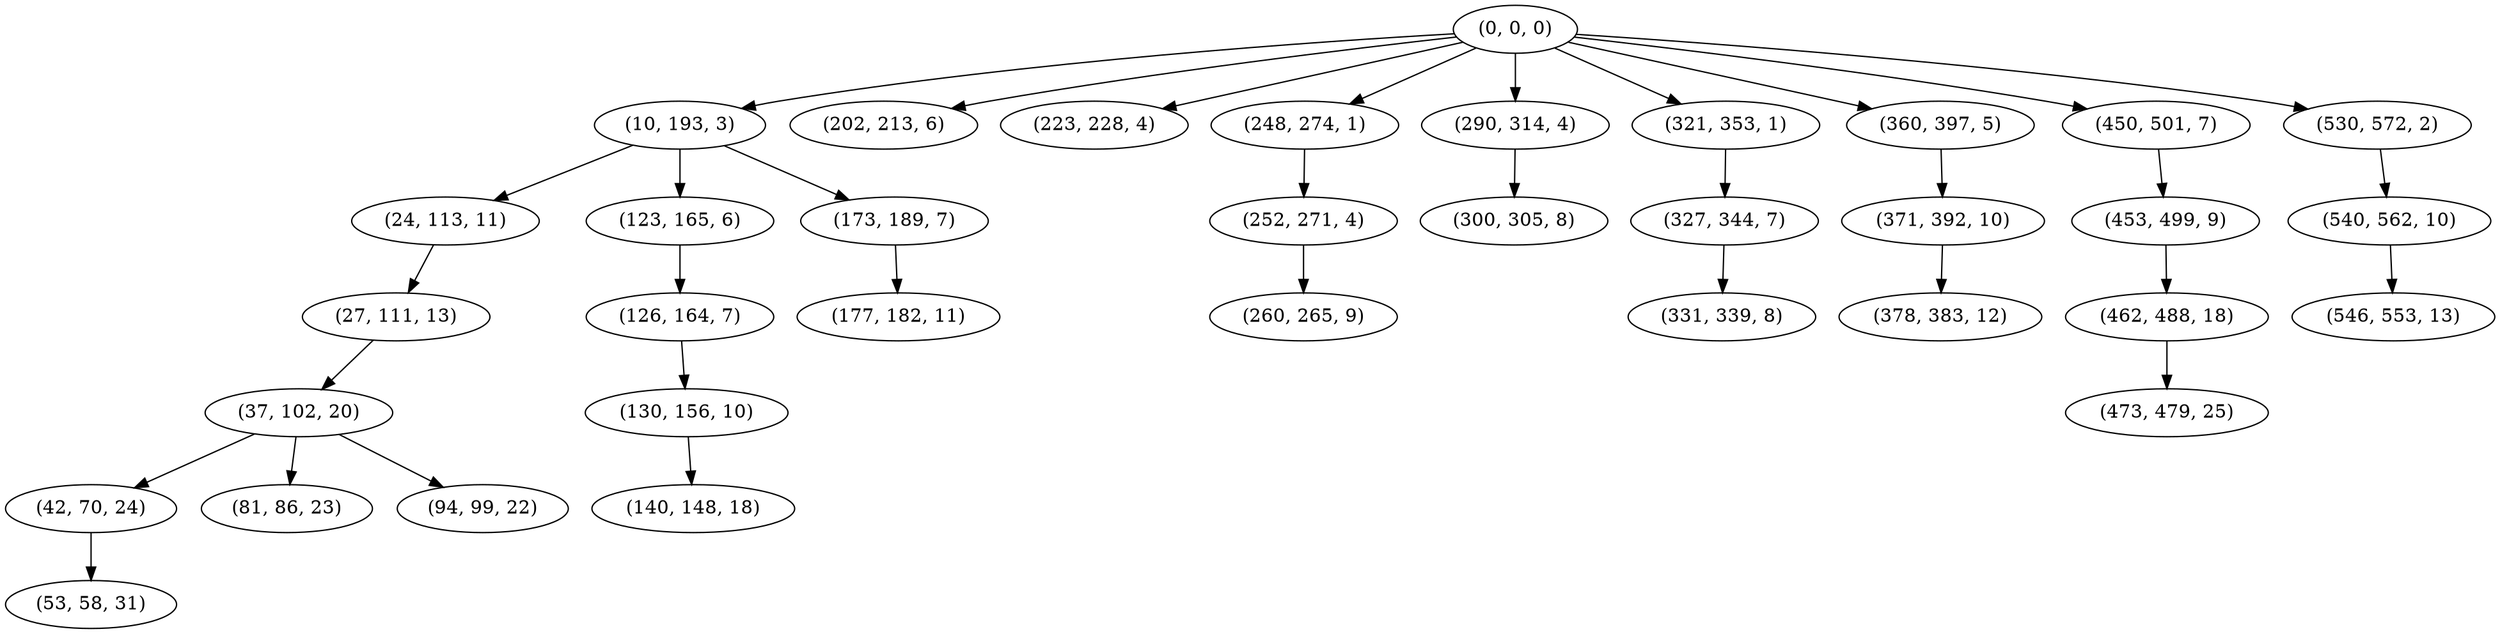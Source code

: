 digraph tree {
    "(0, 0, 0)";
    "(10, 193, 3)";
    "(24, 113, 11)";
    "(27, 111, 13)";
    "(37, 102, 20)";
    "(42, 70, 24)";
    "(53, 58, 31)";
    "(81, 86, 23)";
    "(94, 99, 22)";
    "(123, 165, 6)";
    "(126, 164, 7)";
    "(130, 156, 10)";
    "(140, 148, 18)";
    "(173, 189, 7)";
    "(177, 182, 11)";
    "(202, 213, 6)";
    "(223, 228, 4)";
    "(248, 274, 1)";
    "(252, 271, 4)";
    "(260, 265, 9)";
    "(290, 314, 4)";
    "(300, 305, 8)";
    "(321, 353, 1)";
    "(327, 344, 7)";
    "(331, 339, 8)";
    "(360, 397, 5)";
    "(371, 392, 10)";
    "(378, 383, 12)";
    "(450, 501, 7)";
    "(453, 499, 9)";
    "(462, 488, 18)";
    "(473, 479, 25)";
    "(530, 572, 2)";
    "(540, 562, 10)";
    "(546, 553, 13)";
    "(0, 0, 0)" -> "(10, 193, 3)";
    "(0, 0, 0)" -> "(202, 213, 6)";
    "(0, 0, 0)" -> "(223, 228, 4)";
    "(0, 0, 0)" -> "(248, 274, 1)";
    "(0, 0, 0)" -> "(290, 314, 4)";
    "(0, 0, 0)" -> "(321, 353, 1)";
    "(0, 0, 0)" -> "(360, 397, 5)";
    "(0, 0, 0)" -> "(450, 501, 7)";
    "(0, 0, 0)" -> "(530, 572, 2)";
    "(10, 193, 3)" -> "(24, 113, 11)";
    "(10, 193, 3)" -> "(123, 165, 6)";
    "(10, 193, 3)" -> "(173, 189, 7)";
    "(24, 113, 11)" -> "(27, 111, 13)";
    "(27, 111, 13)" -> "(37, 102, 20)";
    "(37, 102, 20)" -> "(42, 70, 24)";
    "(37, 102, 20)" -> "(81, 86, 23)";
    "(37, 102, 20)" -> "(94, 99, 22)";
    "(42, 70, 24)" -> "(53, 58, 31)";
    "(123, 165, 6)" -> "(126, 164, 7)";
    "(126, 164, 7)" -> "(130, 156, 10)";
    "(130, 156, 10)" -> "(140, 148, 18)";
    "(173, 189, 7)" -> "(177, 182, 11)";
    "(248, 274, 1)" -> "(252, 271, 4)";
    "(252, 271, 4)" -> "(260, 265, 9)";
    "(290, 314, 4)" -> "(300, 305, 8)";
    "(321, 353, 1)" -> "(327, 344, 7)";
    "(327, 344, 7)" -> "(331, 339, 8)";
    "(360, 397, 5)" -> "(371, 392, 10)";
    "(371, 392, 10)" -> "(378, 383, 12)";
    "(450, 501, 7)" -> "(453, 499, 9)";
    "(453, 499, 9)" -> "(462, 488, 18)";
    "(462, 488, 18)" -> "(473, 479, 25)";
    "(530, 572, 2)" -> "(540, 562, 10)";
    "(540, 562, 10)" -> "(546, 553, 13)";
}
